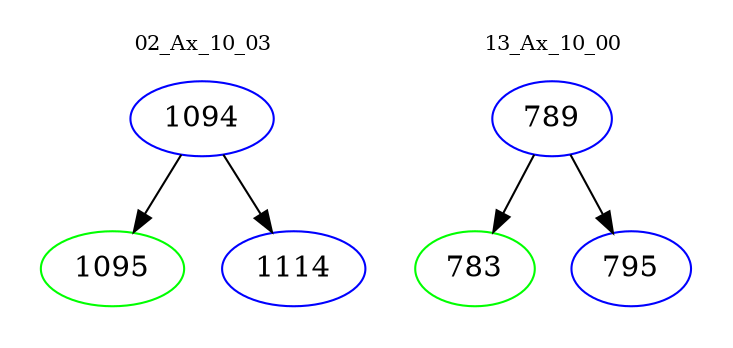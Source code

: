 digraph{
subgraph cluster_0 {
color = white
label = "02_Ax_10_03";
fontsize=10;
T0_1094 [label="1094", color="blue"]
T0_1094 -> T0_1095 [color="black"]
T0_1095 [label="1095", color="green"]
T0_1094 -> T0_1114 [color="black"]
T0_1114 [label="1114", color="blue"]
}
subgraph cluster_1 {
color = white
label = "13_Ax_10_00";
fontsize=10;
T1_789 [label="789", color="blue"]
T1_789 -> T1_783 [color="black"]
T1_783 [label="783", color="green"]
T1_789 -> T1_795 [color="black"]
T1_795 [label="795", color="blue"]
}
}
